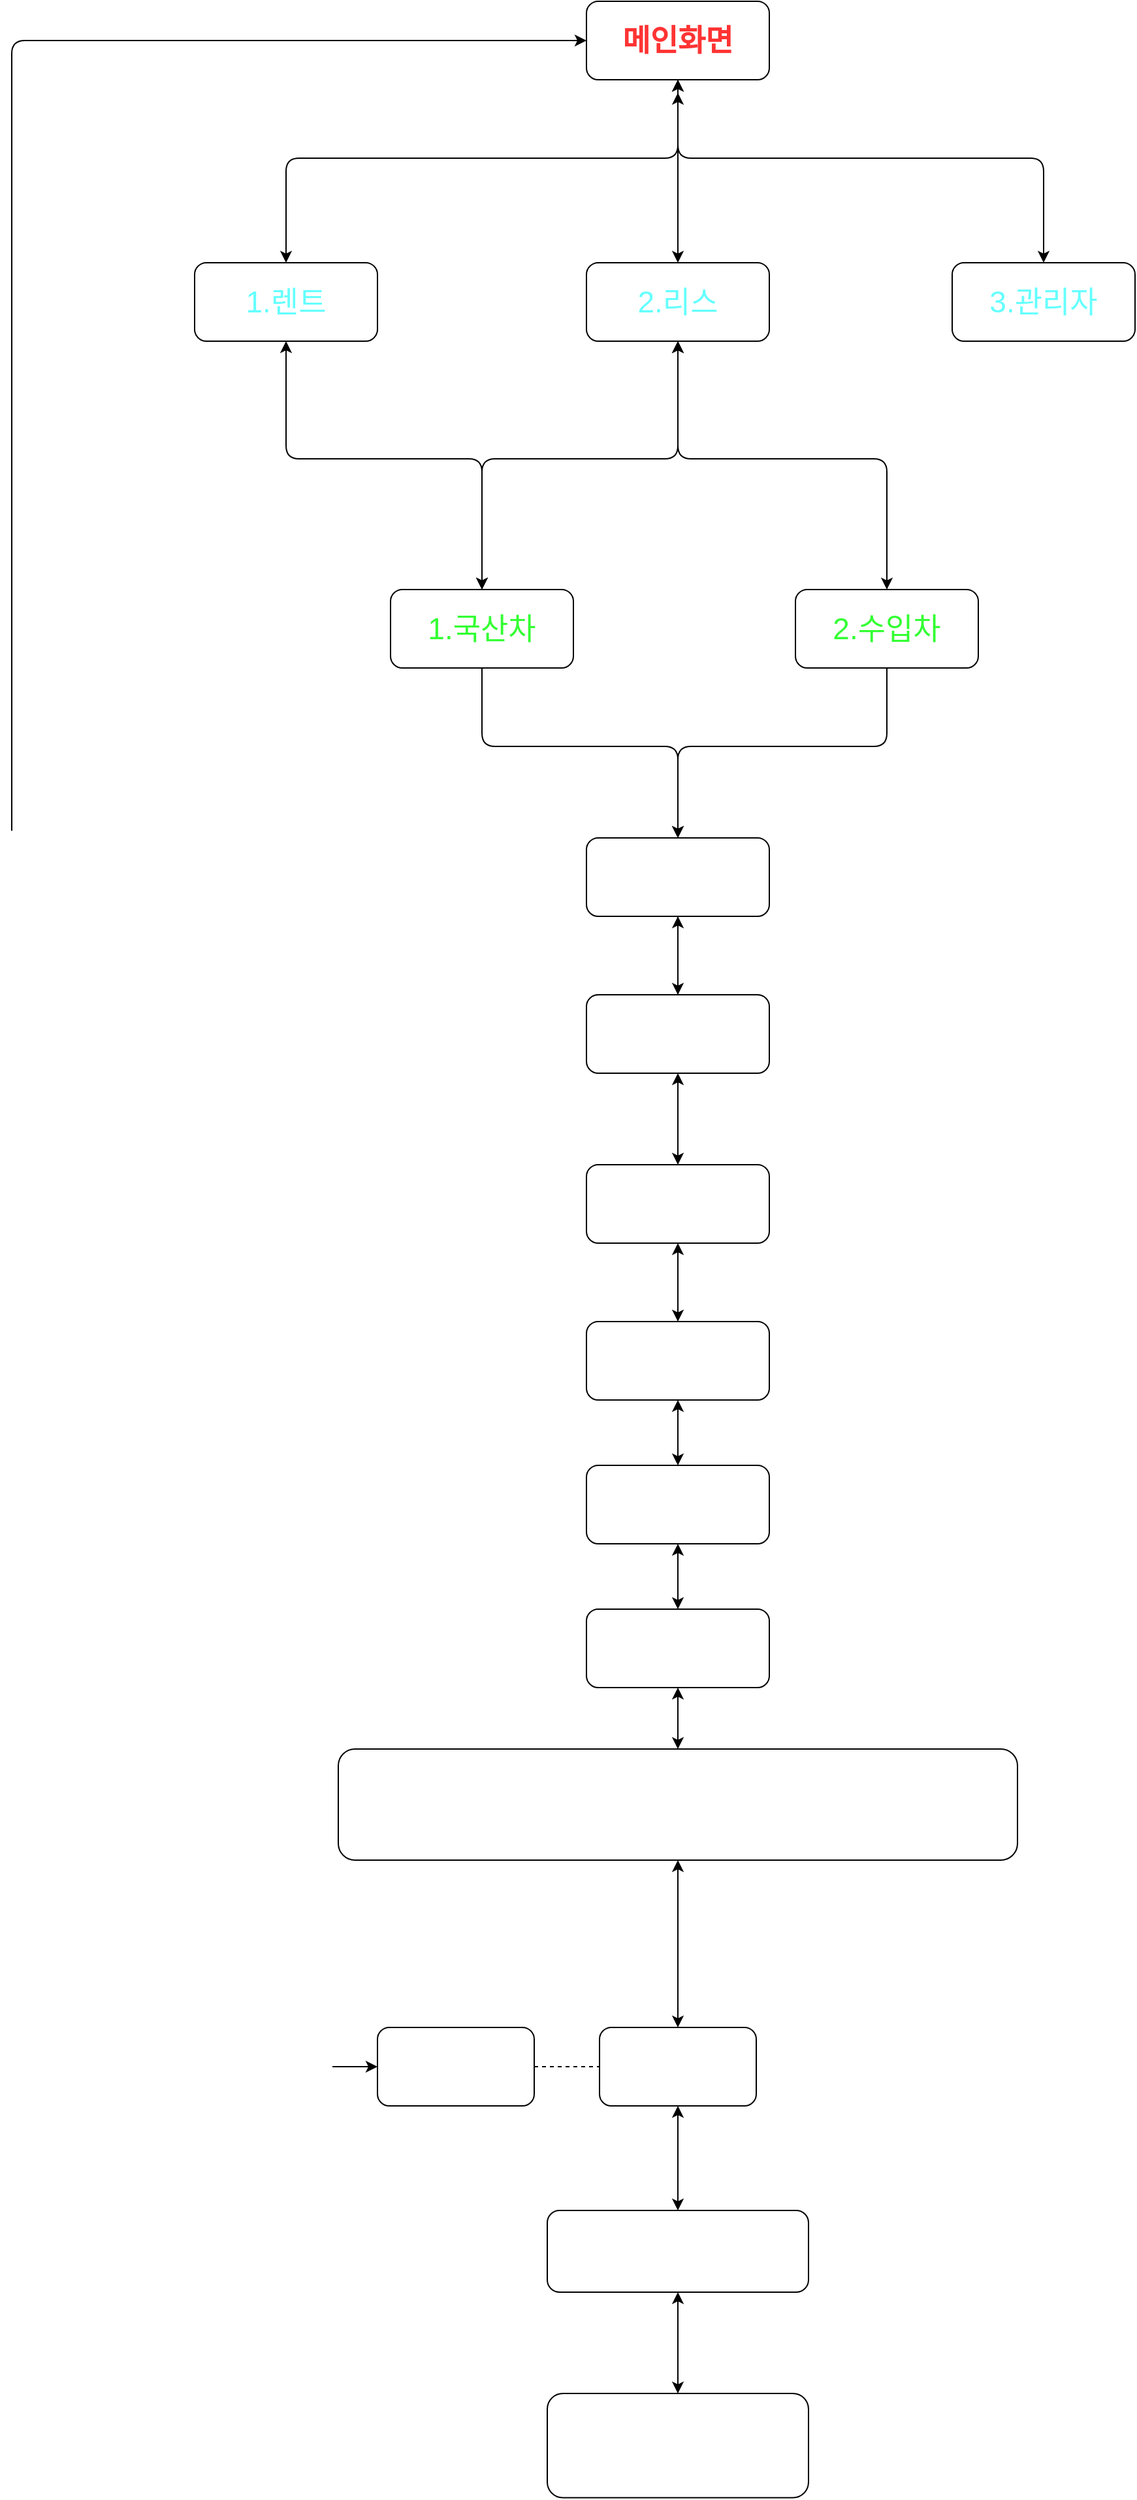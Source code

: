 <mxfile>
    <diagram id="9xPavZnlOolk48ZJ7DVO" name="페이지-1">
        <mxGraphModel dx="978" dy="1463" grid="1" gridSize="10" guides="1" tooltips="1" connect="1" arrows="1" fold="1" page="1" pageScale="1" pageWidth="1169" pageHeight="827" math="0" shadow="0">
            <root>
                <mxCell id="0"/>
                <mxCell id="1" parent="0"/>
                <mxCell id="2" value="메인화면" style="rounded=1;whiteSpace=wrap;html=1;fontSize=23;fontStyle=1;fontColor=#FF3333;" parent="1" vertex="1">
                    <mxGeometry x="560" y="-510" width="140" height="60" as="geometry"/>
                </mxCell>
                <mxCell id="3" value="1.렌트" style="rounded=1;whiteSpace=wrap;html=1;fontSize=23;fontColor=#66FFFF;" parent="1" vertex="1">
                    <mxGeometry x="260" y="-310" width="140" height="60" as="geometry"/>
                </mxCell>
                <mxCell id="17" style="edgeStyle=none;html=1;entryX=0.5;entryY=0;entryDx=0;entryDy=0;" parent="1" source="4" target="16" edge="1">
                    <mxGeometry relative="1" as="geometry">
                        <Array as="points">
                            <mxPoint x="480" y="60"/>
                            <mxPoint x="630" y="60"/>
                        </Array>
                    </mxGeometry>
                </mxCell>
                <mxCell id="4" value="1.국산차" style="rounded=1;whiteSpace=wrap;html=1;fontSize=23;fontColor=#33FF33;" parent="1" vertex="1">
                    <mxGeometry x="410" y="-60" width="140" height="60" as="geometry"/>
                </mxCell>
                <mxCell id="18" style="edgeStyle=none;html=1;entryX=0.5;entryY=0;entryDx=0;entryDy=0;" parent="1" source="5" target="16" edge="1">
                    <mxGeometry relative="1" as="geometry">
                        <Array as="points">
                            <mxPoint x="790" y="60"/>
                            <mxPoint x="630" y="60"/>
                        </Array>
                    </mxGeometry>
                </mxCell>
                <mxCell id="5" value="2.수입차" style="rounded=1;whiteSpace=wrap;html=1;fontSize=23;fontColor=#33FF33;" parent="1" vertex="1">
                    <mxGeometry x="720" y="-60" width="140" height="60" as="geometry"/>
                </mxCell>
                <mxCell id="6" value="2.리스" style="rounded=1;whiteSpace=wrap;html=1;fontSize=23;fontColor=#66FFFF;" parent="1" vertex="1">
                    <mxGeometry x="560" y="-310" width="140" height="60" as="geometry"/>
                </mxCell>
                <mxCell id="7" value="3.관리자" style="rounded=1;whiteSpace=wrap;html=1;fontSize=23;fontColor=#66FFFF;" parent="1" vertex="1">
                    <mxGeometry x="840" y="-310" width="140" height="60" as="geometry"/>
                </mxCell>
                <mxCell id="8" value="" style="endArrow=classic;startArrow=classic;html=1;entryX=0.5;entryY=1;entryDx=0;entryDy=0;exitX=0.5;exitY=0;exitDx=0;exitDy=0;" parent="1" source="3" target="2" edge="1">
                    <mxGeometry width="50" height="50" relative="1" as="geometry">
                        <mxPoint x="140" y="330" as="sourcePoint"/>
                        <mxPoint x="190" y="280" as="targetPoint"/>
                        <Array as="points">
                            <mxPoint x="330" y="-390"/>
                            <mxPoint x="630" y="-390"/>
                        </Array>
                    </mxGeometry>
                </mxCell>
                <mxCell id="9" value="" style="endArrow=classic;startArrow=classic;html=1;exitX=0.5;exitY=0;exitDx=0;exitDy=0;entryX=0.5;entryY=1;entryDx=0;entryDy=0;" parent="1" source="6" target="2" edge="1">
                    <mxGeometry width="50" height="50" relative="1" as="geometry">
                        <mxPoint x="140" y="-230" as="sourcePoint"/>
                        <mxPoint x="190" y="-280" as="targetPoint"/>
                        <Array as="points"/>
                    </mxGeometry>
                </mxCell>
                <mxCell id="10" value="" style="endArrow=classic;html=1;exitX=0.5;exitY=0;exitDx=0;exitDy=0;startArrow=classic;startFill=1;" parent="1" source="7" edge="1">
                    <mxGeometry width="50" height="50" relative="1" as="geometry">
                        <mxPoint x="660" y="-230" as="sourcePoint"/>
                        <mxPoint x="630" y="-440" as="targetPoint"/>
                        <Array as="points">
                            <mxPoint x="910" y="-390"/>
                            <mxPoint x="630" y="-390"/>
                        </Array>
                    </mxGeometry>
                </mxCell>
                <mxCell id="11" value="" style="endArrow=classic;startArrow=classic;html=1;entryX=0.5;entryY=0;entryDx=0;entryDy=0;exitX=0.5;exitY=1;exitDx=0;exitDy=0;" parent="1" source="3" target="4" edge="1">
                    <mxGeometry width="50" height="50" relative="1" as="geometry">
                        <mxPoint x="660" y="190" as="sourcePoint"/>
                        <mxPoint x="710" y="140" as="targetPoint"/>
                        <Array as="points">
                            <mxPoint x="330" y="-160"/>
                            <mxPoint x="480" y="-160"/>
                        </Array>
                    </mxGeometry>
                </mxCell>
                <mxCell id="12" value="" style="endArrow=classic;startArrow=classic;html=1;entryX=0.5;entryY=1;entryDx=0;entryDy=0;exitX=0.5;exitY=0;exitDx=0;exitDy=0;" parent="1" source="4" target="6" edge="1">
                    <mxGeometry width="50" height="50" relative="1" as="geometry">
                        <mxPoint x="660" y="190" as="sourcePoint"/>
                        <mxPoint x="710" y="140" as="targetPoint"/>
                        <Array as="points">
                            <mxPoint x="480" y="-160"/>
                            <mxPoint x="630" y="-160"/>
                        </Array>
                    </mxGeometry>
                </mxCell>
                <mxCell id="14" value="" style="endArrow=classic;startArrow=classic;html=1;entryX=0.5;entryY=1;entryDx=0;entryDy=0;exitX=0.5;exitY=0;exitDx=0;exitDy=0;" parent="1" source="5" target="6" edge="1">
                    <mxGeometry width="50" height="50" relative="1" as="geometry">
                        <mxPoint x="660" y="190" as="sourcePoint"/>
                        <mxPoint x="710" y="140" as="targetPoint"/>
                        <Array as="points">
                            <mxPoint x="790" y="-160"/>
                            <mxPoint x="630" y="-160"/>
                        </Array>
                    </mxGeometry>
                </mxCell>
                <mxCell id="20" style="edgeStyle=none;html=1;fontColor=#FFFFFF;" parent="1" source="16" target="19" edge="1">
                    <mxGeometry relative="1" as="geometry"/>
                </mxCell>
                <mxCell id="16" value="브랜드 조회" style="rounded=1;whiteSpace=wrap;html=1;fontSize=23;fontColor=#FFFFFF;" parent="1" vertex="1">
                    <mxGeometry x="560" y="130" width="140" height="60" as="geometry"/>
                </mxCell>
                <mxCell id="22" style="edgeStyle=none;html=1;startArrow=classic;startFill=1;fontColor=#FFFFFF;" parent="1" source="19" target="21" edge="1">
                    <mxGeometry relative="1" as="geometry"/>
                </mxCell>
                <mxCell id="45" value="" style="edgeStyle=none;html=1;fontColor=#FFFFFF;" parent="1" source="19" target="16" edge="1">
                    <mxGeometry relative="1" as="geometry"/>
                </mxCell>
                <mxCell id="19" value="브랜드 선택" style="rounded=1;whiteSpace=wrap;html=1;fontSize=23;fontColor=#FFFFFF;" parent="1" vertex="1">
                    <mxGeometry x="560" y="250" width="140" height="60" as="geometry"/>
                </mxCell>
                <mxCell id="26" style="edgeStyle=none;html=1;entryX=0.5;entryY=0;entryDx=0;entryDy=0;startArrow=classic;startFill=1;fontColor=#FFFFFF;" parent="1" source="21" target="23" edge="1">
                    <mxGeometry relative="1" as="geometry"/>
                </mxCell>
                <mxCell id="21" value="차종 조회" style="rounded=1;whiteSpace=wrap;html=1;fontSize=23;fontColor=#FFFFFF;" parent="1" vertex="1">
                    <mxGeometry x="560" y="380" width="140" height="60" as="geometry"/>
                </mxCell>
                <mxCell id="27" style="edgeStyle=none;html=1;entryX=0.5;entryY=0;entryDx=0;entryDy=0;startArrow=classic;startFill=1;fontColor=#FFFFFF;" parent="1" source="23" target="24" edge="1">
                    <mxGeometry relative="1" as="geometry"/>
                </mxCell>
                <mxCell id="23" value="차종 선택" style="rounded=1;whiteSpace=wrap;html=1;fontSize=23;fontColor=#FFFFFF;" parent="1" vertex="1">
                    <mxGeometry x="560" y="500" width="140" height="60" as="geometry"/>
                </mxCell>
                <mxCell id="28" style="edgeStyle=none;html=1;startArrow=classic;startFill=1;fontColor=#FFFFFF;" parent="1" source="24" target="25" edge="1">
                    <mxGeometry relative="1" as="geometry"/>
                </mxCell>
                <mxCell id="24" value="등급 조회" style="rounded=1;whiteSpace=wrap;html=1;fontSize=23;fontColor=#FFFFFF;" parent="1" vertex="1">
                    <mxGeometry x="560" y="610" width="140" height="60" as="geometry"/>
                </mxCell>
                <mxCell id="30" style="edgeStyle=none;html=1;entryX=0.5;entryY=0;entryDx=0;entryDy=0;startArrow=classic;startFill=1;fontColor=#FFFFFF;" parent="1" source="25" target="29" edge="1">
                    <mxGeometry relative="1" as="geometry"/>
                </mxCell>
                <mxCell id="25" value="등급 선택" style="rounded=1;whiteSpace=wrap;html=1;fontSize=23;fontColor=#FFFFFF;" parent="1" vertex="1">
                    <mxGeometry x="560" y="720" width="140" height="60" as="geometry"/>
                </mxCell>
                <mxCell id="34" value="" style="edgeStyle=none;html=1;startArrow=classic;startFill=1;fontColor=#FFFFFF;" parent="1" source="29" target="33" edge="1">
                    <mxGeometry relative="1" as="geometry"/>
                </mxCell>
                <mxCell id="29" value="보증금 / 선납금 / 잔존가치 / 계약기간 / 월이용료" style="rounded=1;whiteSpace=wrap;html=1;fontSize=23;fontColor=#FFFFFF;" parent="1" vertex="1">
                    <mxGeometry x="370" y="827" width="520" height="85" as="geometry"/>
                </mxCell>
                <mxCell id="38" value="" style="edgeStyle=none;html=1;startArrow=classic;startFill=1;fontColor=#FFFFFF;" parent="1" source="33" target="37" edge="1">
                    <mxGeometry relative="1" as="geometry"/>
                </mxCell>
                <mxCell id="33" value="1.상담신청" style="whiteSpace=wrap;html=1;fontSize=23;fontColor=#FFFFFF;rounded=1;" parent="1" vertex="1">
                    <mxGeometry x="570" y="1040" width="120" height="60" as="geometry"/>
                </mxCell>
                <mxCell id="40" value="" style="edgeStyle=none;html=1;startArrow=classic;startFill=1;fontColor=#FFFFFF;" parent="1" source="37" target="39" edge="1">
                    <mxGeometry relative="1" as="geometry"/>
                </mxCell>
                <mxCell id="37" value="이름 / 연락처" style="whiteSpace=wrap;html=1;fontSize=23;fontColor=#FFFFFF;rounded=1;" parent="1" vertex="1">
                    <mxGeometry x="530" y="1180" width="200" height="62.5" as="geometry"/>
                </mxCell>
                <mxCell id="39" value="접수성공&lt;br&gt;접수번호 출력" style="whiteSpace=wrap;html=1;fontSize=23;fontColor=#FFFFFF;rounded=1;" parent="1" vertex="1">
                    <mxGeometry x="530" y="1320" width="200" height="79.75" as="geometry"/>
                </mxCell>
                <mxCell id="43" value="0.처음으로" style="whiteSpace=wrap;html=1;fontSize=23;fontColor=#FFFFFF;rounded=1;" parent="1" vertex="1">
                    <mxGeometry x="400" y="1040" width="120" height="60" as="geometry"/>
                </mxCell>
                <mxCell id="44" value="" style="endArrow=classic;startArrow=classic;html=1;entryX=0;entryY=0.5;entryDx=0;entryDy=0;exitX=0;exitY=0.5;exitDx=0;exitDy=0;" parent="1" source="2" target="43" edge="1">
                    <mxGeometry width="50" height="50" relative="1" as="geometry">
                        <mxPoint x="480" y="1000" as="sourcePoint"/>
                        <mxPoint x="530" y="950" as="targetPoint"/>
                        <Array as="points">
                            <mxPoint x="120" y="-480"/>
                            <mxPoint x="120" y="1070"/>
                        </Array>
                    </mxGeometry>
                </mxCell>
                <mxCell id="47" value="" style="endArrow=none;dashed=1;html=1;exitX=1;exitY=0.5;exitDx=0;exitDy=0;entryX=0;entryY=0.5;entryDx=0;entryDy=0;fontColor=#FFFFFF;" edge="1" parent="1" source="43" target="33">
                    <mxGeometry width="50" height="50" relative="1" as="geometry">
                        <mxPoint x="530" y="930" as="sourcePoint"/>
                        <mxPoint x="580" y="880" as="targetPoint"/>
                    </mxGeometry>
                </mxCell>
            </root>
        </mxGraphModel>
    </diagram>
</mxfile>